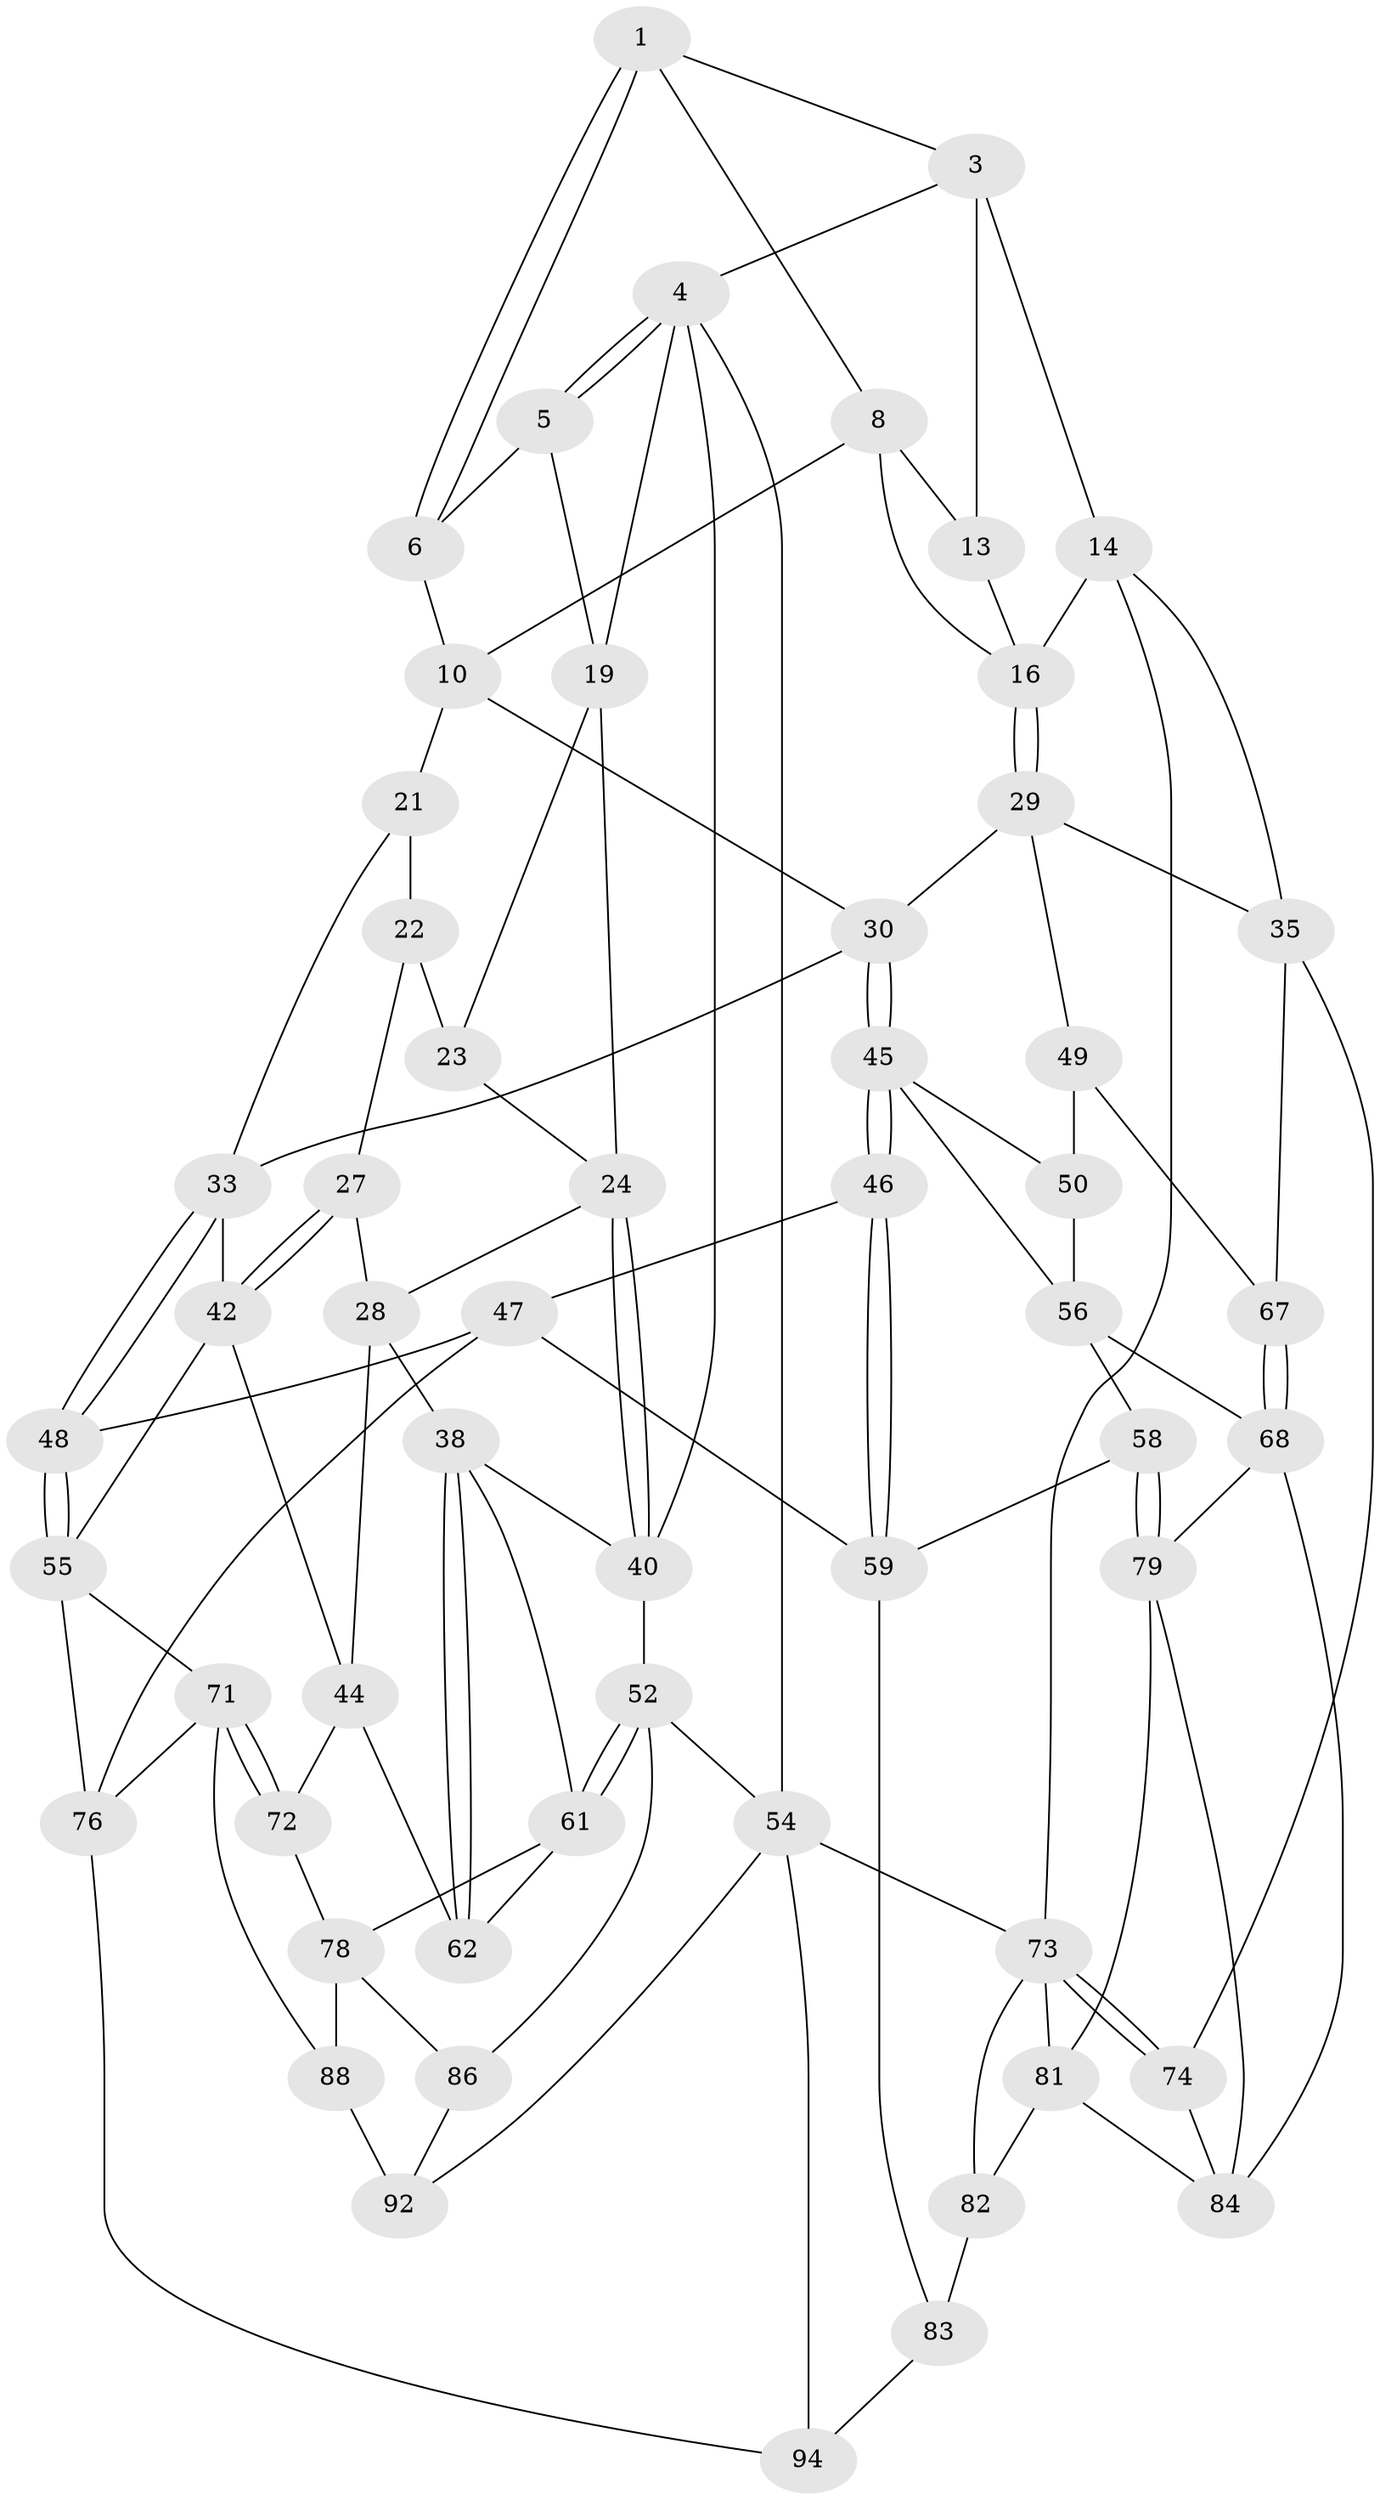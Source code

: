 // Generated by graph-tools (version 1.1) at 2025/52/02/27/25 19:52:44]
// undirected, 56 vertices, 118 edges
graph export_dot {
graph [start="1"]
  node [color=gray90,style=filled];
  1 [pos="+0.569237707360454+0",super="+2"];
  3 [pos="+0.7570045278069593+0",super="+12"];
  4 [pos="+0+0",super="+18"];
  5 [pos="+0.4742471139133861+0",super="+7"];
  6 [pos="+0.4865126903366267+0.1966149259913247"];
  8 [pos="+0.6353510855185096+0.12691395461980395",super="+9"];
  10 [pos="+0.5504509466057651+0.25522254479348866",super="+11"];
  13 [pos="+0.7958653098184049+0.18976131614244954"];
  14 [pos="+0.9863534471434582+0.11731638215081534",super="+15"];
  16 [pos="+0.8207232653692142+0.2797258306041918",super="+17"];
  19 [pos="+0+0",super="+20"];
  21 [pos="+0.4148997434332026+0.32112331213073947",super="+32"];
  22 [pos="+0.31868390813713837+0.29201950386841913",super="+26"];
  23 [pos="+0.31183061589172956+0.2867014559368456"];
  24 [pos="+0.10198646357533594+0.29088400007279885",super="+25"];
  27 [pos="+0.26936338968646323+0.45829737831742245"];
  28 [pos="+0.23623032223590398+0.45126982100210666",super="+37"];
  29 [pos="+0.8368493271598615+0.3213327015807253",super="+36"];
  30 [pos="+0.7596433412510474+0.4216312252297733",super="+31"];
  33 [pos="+0.4979274836957477+0.5175388621523254",super="+34"];
  35 [pos="+1+0.3516771554511236",super="+66"];
  38 [pos="+0.14489109503529335+0.5283067684274216",super="+39"];
  40 [pos="+0.08238021870502012+0.4430714136671966",super="+41"];
  42 [pos="+0.335069250717675+0.4924323147927551",super="+43"];
  44 [pos="+0.2710000383309465+0.6052988446931493",super="+64"];
  45 [pos="+0.7660493061148612+0.45714241524909127",super="+51"];
  46 [pos="+0.6446518044901376+0.6111300614951984"];
  47 [pos="+0.5271059735441079+0.5840010090918201",super="+75"];
  48 [pos="+0.5136854526119385+0.5755593397791814"];
  49 [pos="+1+0.384447715116017",super="+65"];
  50 [pos="+0.9403971864991566+0.4879352677119873",super="+60"];
  52 [pos="+0+0.6292789340559047",super="+53"];
  54 [pos="+0+1",super="+99"];
  55 [pos="+0.42815826060055373+0.6519722435941889",super="+70"];
  56 [pos="+0.8494388294717778+0.6091531588354767",super="+57"];
  58 [pos="+0.7141117679738697+0.6790488490187401"];
  59 [pos="+0.6965912673843445+0.6812545729963455",super="+77"];
  61 [pos="+0.007179679726030604+0.6188553935566173",super="+63"];
  62 [pos="+0.18744101286554946+0.6831794641586939"];
  67 [pos="+1+0.6828724490111057"];
  68 [pos="+0.9447549449351288+0.7167688219893746",super="+69"];
  71 [pos="+0.3574344851037973+0.7508773666564273",super="+87"];
  72 [pos="+0.3548389262355649+0.7492086123911673"];
  73 [pos="+1+1",super="+96"];
  74 [pos="+1+0.9713965347567497"];
  76 [pos="+0.4657080739469329+0.8227378231690892",super="+90"];
  78 [pos="+0.14624061095220434+0.7481035916205293",super="+85"];
  79 [pos="+0.8530368067545624+0.7647227710404955",super="+80"];
  81 [pos="+0.8390597338695293+0.8261240787056813",super="+95"];
  82 [pos="+0.8088933244258186+0.8361004927101354",super="+97"];
  83 [pos="+0.6933316746720671+0.8517892413220078",super="+93"];
  84 [pos="+0.9461021002216491+0.8280040365549945",super="+91"];
  86 [pos="+0+0.848184501421679"];
  88 [pos="+0.231915540450642+0.9115696572450462",super="+89"];
  92 [pos="+0.018325444084974284+0.9057126566038411",super="+98"];
  94 [pos="+0.5291179397062832+1"];
  1 -- 6;
  1 -- 6;
  1 -- 8;
  1 -- 3;
  3 -- 4;
  3 -- 14 [weight=2];
  3 -- 13;
  4 -- 5;
  4 -- 5;
  4 -- 54;
  4 -- 19;
  4 -- 40;
  5 -- 19;
  5 -- 6;
  6 -- 10;
  8 -- 13;
  8 -- 16;
  8 -- 10;
  10 -- 21;
  10 -- 30;
  13 -- 16;
  14 -- 16;
  14 -- 73;
  14 -- 35;
  16 -- 29;
  16 -- 29;
  19 -- 24;
  19 -- 23;
  21 -- 22 [weight=2];
  21 -- 33;
  22 -- 23;
  22 -- 27;
  23 -- 24;
  24 -- 40;
  24 -- 40;
  24 -- 28;
  27 -- 28;
  27 -- 42;
  27 -- 42;
  28 -- 38;
  28 -- 44;
  29 -- 30;
  29 -- 49;
  29 -- 35;
  30 -- 45;
  30 -- 45;
  30 -- 33;
  33 -- 48;
  33 -- 48;
  33 -- 42;
  35 -- 67;
  35 -- 74;
  38 -- 62;
  38 -- 62;
  38 -- 40;
  38 -- 61;
  40 -- 52;
  42 -- 44;
  42 -- 55;
  44 -- 72;
  44 -- 62;
  45 -- 46;
  45 -- 46;
  45 -- 56;
  45 -- 50;
  46 -- 47;
  46 -- 59;
  46 -- 59;
  47 -- 48;
  47 -- 59;
  47 -- 76;
  48 -- 55;
  48 -- 55;
  49 -- 50 [weight=2];
  49 -- 67;
  50 -- 56;
  52 -- 61;
  52 -- 61;
  52 -- 54;
  52 -- 86;
  54 -- 73;
  54 -- 94;
  54 -- 92;
  55 -- 76;
  55 -- 71;
  56 -- 58;
  56 -- 68;
  58 -- 59;
  58 -- 79;
  58 -- 79;
  59 -- 83;
  61 -- 78;
  61 -- 62;
  67 -- 68;
  67 -- 68;
  68 -- 84;
  68 -- 79;
  71 -- 72;
  71 -- 72;
  71 -- 88;
  71 -- 76;
  72 -- 78;
  73 -- 74;
  73 -- 74;
  73 -- 81;
  73 -- 82;
  74 -- 84;
  76 -- 94;
  78 -- 86;
  78 -- 88;
  79 -- 81;
  79 -- 84;
  81 -- 82;
  81 -- 84;
  82 -- 83 [weight=2];
  83 -- 94;
  86 -- 92;
  88 -- 92 [weight=2];
}

